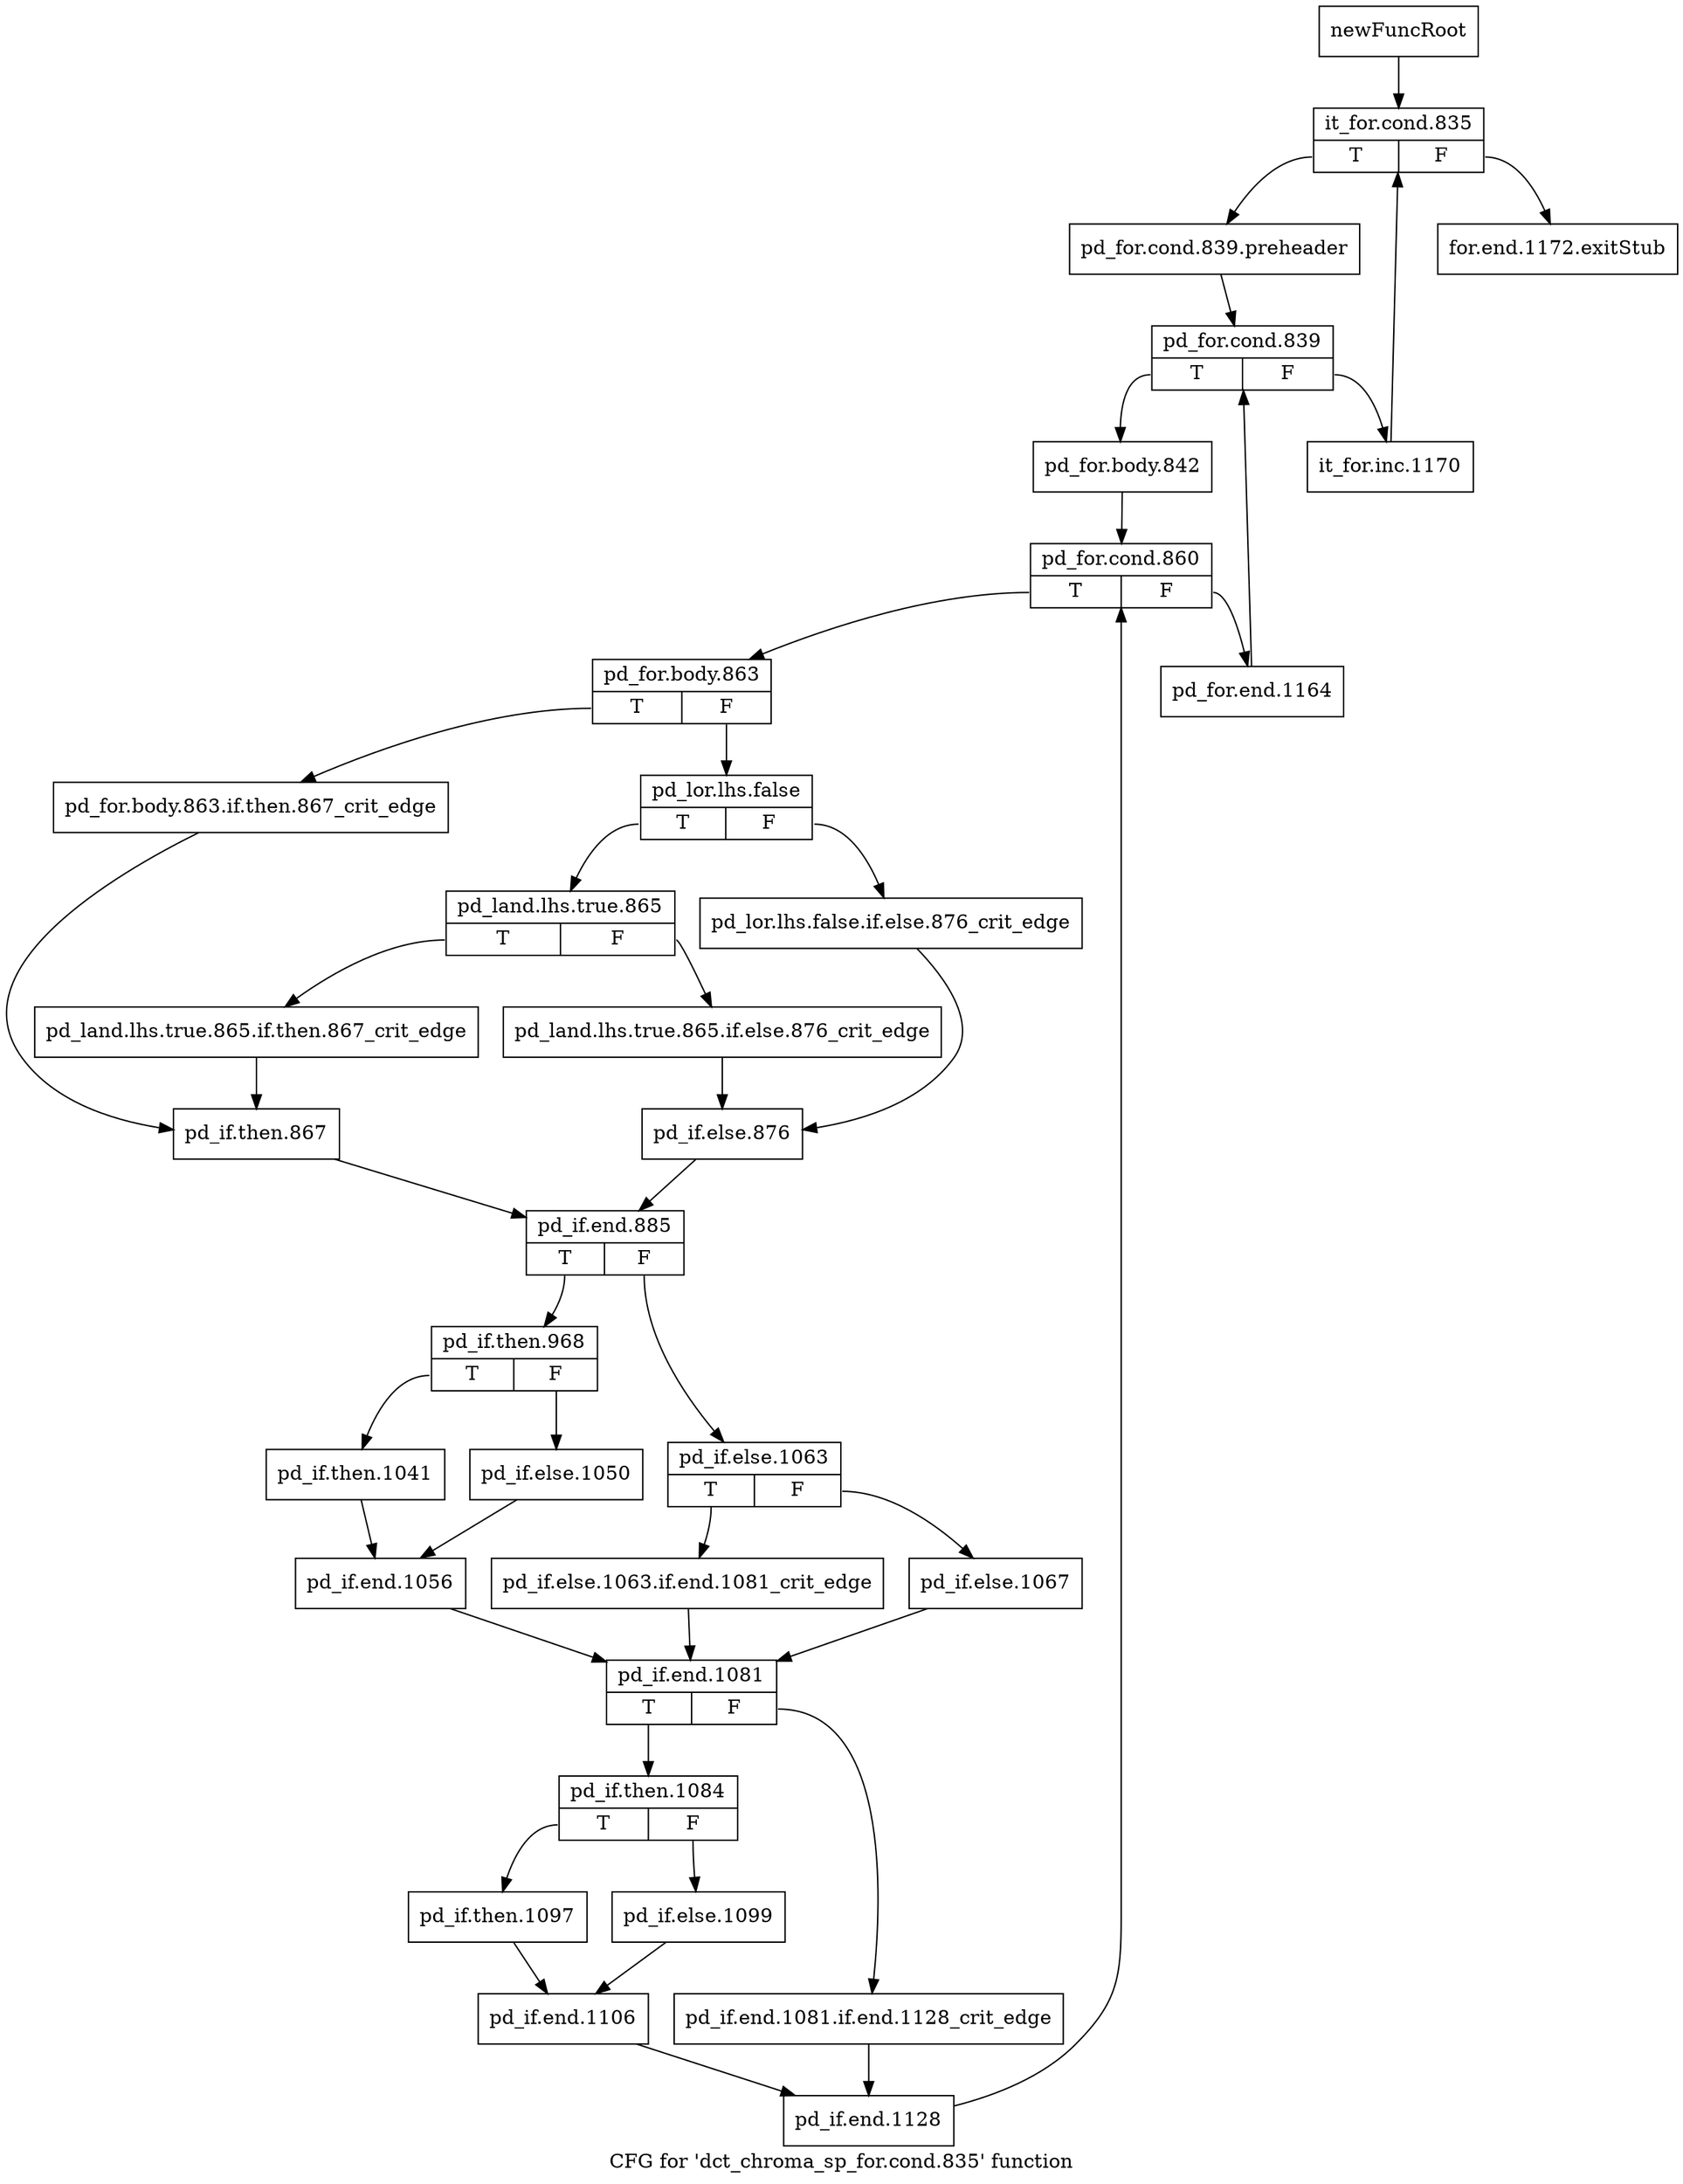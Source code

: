 digraph "CFG for 'dct_chroma_sp_for.cond.835' function" {
	label="CFG for 'dct_chroma_sp_for.cond.835' function";

	Node0x22ff160 [shape=record,label="{newFuncRoot}"];
	Node0x22ff160 -> Node0x22ff200;
	Node0x22ff1b0 [shape=record,label="{for.end.1172.exitStub}"];
	Node0x22ff200 [shape=record,label="{it_for.cond.835|{<s0>T|<s1>F}}"];
	Node0x22ff200:s0 -> Node0x22ff250;
	Node0x22ff200:s1 -> Node0x22ff1b0;
	Node0x22ff250 [shape=record,label="{pd_for.cond.839.preheader}"];
	Node0x22ff250 -> Node0x22ff2a0;
	Node0x22ff2a0 [shape=record,label="{pd_for.cond.839|{<s0>T|<s1>F}}"];
	Node0x22ff2a0:s0 -> Node0x23014a0;
	Node0x22ff2a0:s1 -> Node0x22ff2f0;
	Node0x22ff2f0 [shape=record,label="{it_for.inc.1170}"];
	Node0x22ff2f0 -> Node0x22ff200;
	Node0x23014a0 [shape=record,label="{pd_for.body.842}"];
	Node0x23014a0 -> Node0x23014f0;
	Node0x23014f0 [shape=record,label="{pd_for.cond.860|{<s0>T|<s1>F}}"];
	Node0x23014f0:s0 -> Node0x2301590;
	Node0x23014f0:s1 -> Node0x2301540;
	Node0x2301540 [shape=record,label="{pd_for.end.1164}"];
	Node0x2301540 -> Node0x22ff2a0;
	Node0x2301590 [shape=record,label="{pd_for.body.863|{<s0>T|<s1>F}}"];
	Node0x2301590:s0 -> Node0x23017c0;
	Node0x2301590:s1 -> Node0x23015e0;
	Node0x23015e0 [shape=record,label="{pd_lor.lhs.false|{<s0>T|<s1>F}}"];
	Node0x23015e0:s0 -> Node0x2301680;
	Node0x23015e0:s1 -> Node0x2301630;
	Node0x2301630 [shape=record,label="{pd_lor.lhs.false.if.else.876_crit_edge}"];
	Node0x2301630 -> Node0x2301720;
	Node0x2301680 [shape=record,label="{pd_land.lhs.true.865|{<s0>T|<s1>F}}"];
	Node0x2301680:s0 -> Node0x2301770;
	Node0x2301680:s1 -> Node0x23016d0;
	Node0x23016d0 [shape=record,label="{pd_land.lhs.true.865.if.else.876_crit_edge}"];
	Node0x23016d0 -> Node0x2301720;
	Node0x2301720 [shape=record,label="{pd_if.else.876}"];
	Node0x2301720 -> Node0x2301860;
	Node0x2301770 [shape=record,label="{pd_land.lhs.true.865.if.then.867_crit_edge}"];
	Node0x2301770 -> Node0x2301810;
	Node0x23017c0 [shape=record,label="{pd_for.body.863.if.then.867_crit_edge}"];
	Node0x23017c0 -> Node0x2301810;
	Node0x2301810 [shape=record,label="{pd_if.then.867}"];
	Node0x2301810 -> Node0x2301860;
	Node0x2301860 [shape=record,label="{pd_if.end.885|{<s0>T|<s1>F}}"];
	Node0x2301860:s0 -> Node0x23019a0;
	Node0x2301860:s1 -> Node0x23018b0;
	Node0x23018b0 [shape=record,label="{pd_if.else.1063|{<s0>T|<s1>F}}"];
	Node0x23018b0:s0 -> Node0x2301950;
	Node0x23018b0:s1 -> Node0x2301900;
	Node0x2301900 [shape=record,label="{pd_if.else.1067}"];
	Node0x2301900 -> Node0x2301ae0;
	Node0x2301950 [shape=record,label="{pd_if.else.1063.if.end.1081_crit_edge}"];
	Node0x2301950 -> Node0x2301ae0;
	Node0x23019a0 [shape=record,label="{pd_if.then.968|{<s0>T|<s1>F}}"];
	Node0x23019a0:s0 -> Node0x2301a40;
	Node0x23019a0:s1 -> Node0x23019f0;
	Node0x23019f0 [shape=record,label="{pd_if.else.1050}"];
	Node0x23019f0 -> Node0x2301a90;
	Node0x2301a40 [shape=record,label="{pd_if.then.1041}"];
	Node0x2301a40 -> Node0x2301a90;
	Node0x2301a90 [shape=record,label="{pd_if.end.1056}"];
	Node0x2301a90 -> Node0x2301ae0;
	Node0x2301ae0 [shape=record,label="{pd_if.end.1081|{<s0>T|<s1>F}}"];
	Node0x2301ae0:s0 -> Node0x2301b80;
	Node0x2301ae0:s1 -> Node0x2301b30;
	Node0x2301b30 [shape=record,label="{pd_if.end.1081.if.end.1128_crit_edge}"];
	Node0x2301b30 -> Node0x2301cc0;
	Node0x2301b80 [shape=record,label="{pd_if.then.1084|{<s0>T|<s1>F}}"];
	Node0x2301b80:s0 -> Node0x2301c20;
	Node0x2301b80:s1 -> Node0x2301bd0;
	Node0x2301bd0 [shape=record,label="{pd_if.else.1099}"];
	Node0x2301bd0 -> Node0x2301c70;
	Node0x2301c20 [shape=record,label="{pd_if.then.1097}"];
	Node0x2301c20 -> Node0x2301c70;
	Node0x2301c70 [shape=record,label="{pd_if.end.1106}"];
	Node0x2301c70 -> Node0x2301cc0;
	Node0x2301cc0 [shape=record,label="{pd_if.end.1128}"];
	Node0x2301cc0 -> Node0x23014f0;
}

